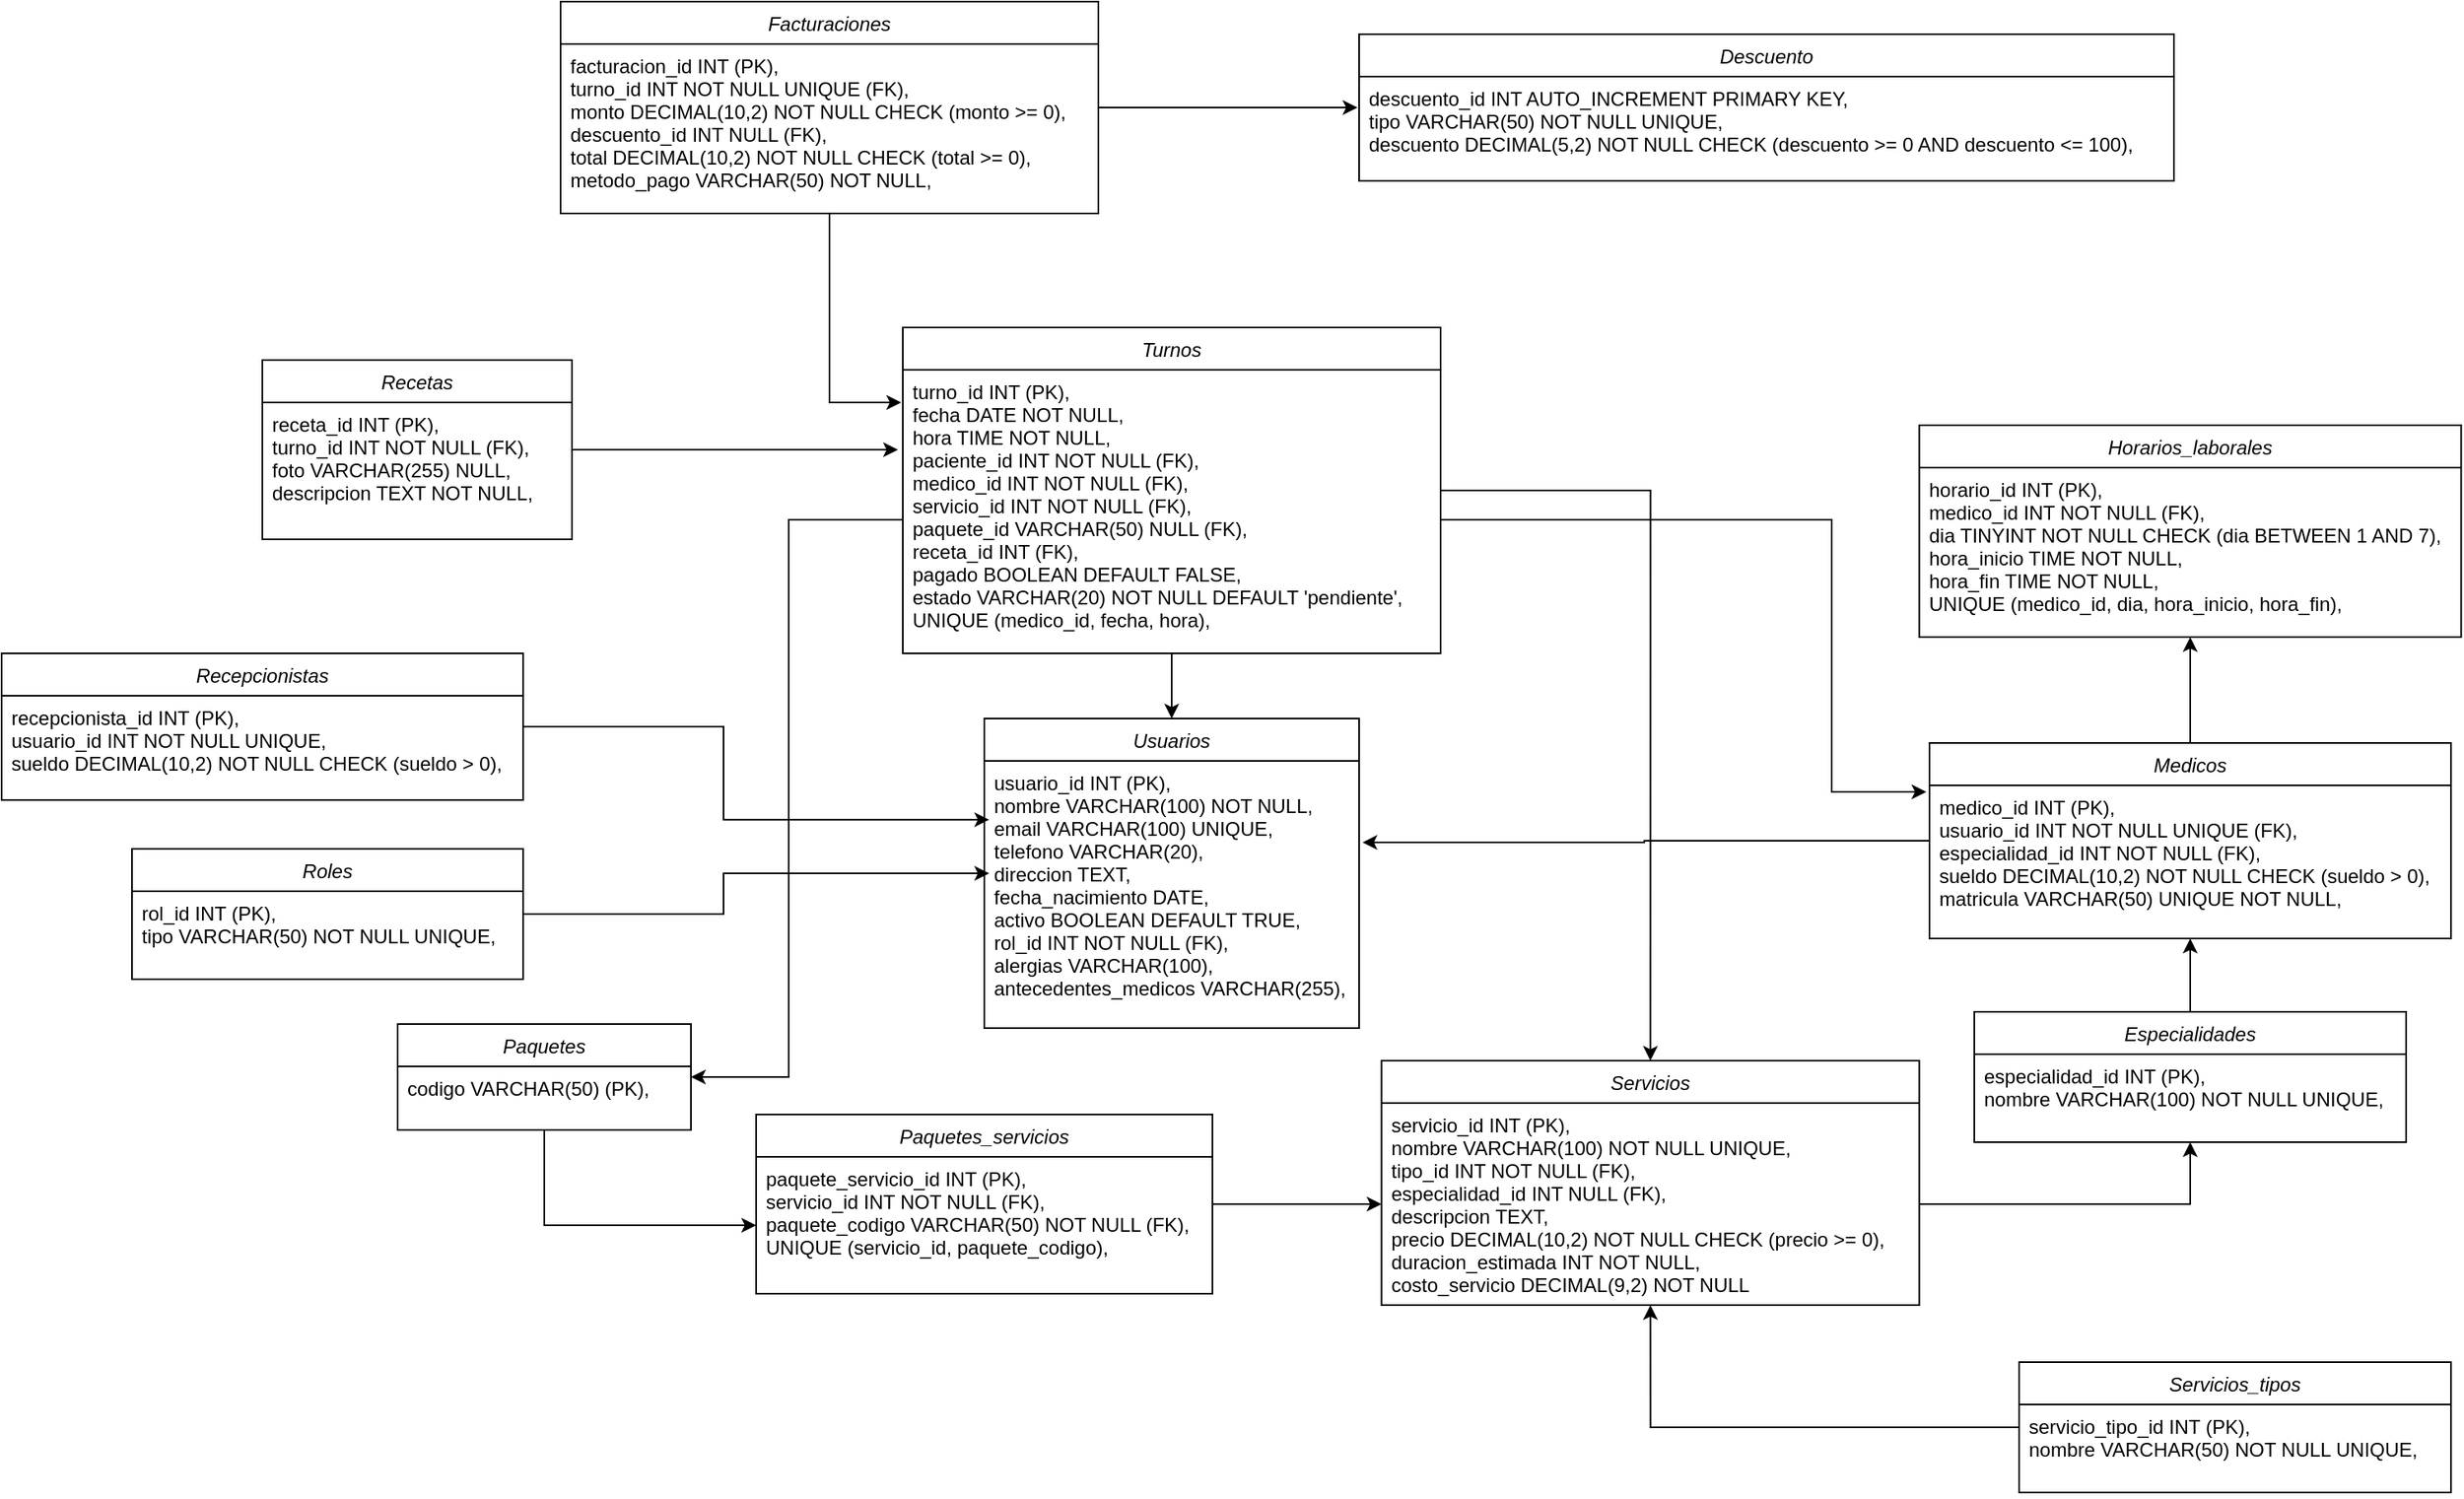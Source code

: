 <mxfile version="26.0.14">
  <diagram id="C5RBs43oDa-KdzZeNtuy" name="Page-1">
    <mxGraphModel dx="1947" dy="1639" grid="1" gridSize="10" guides="1" tooltips="1" connect="1" arrows="1" fold="1" page="1" pageScale="1" pageWidth="827" pageHeight="1169" math="0" shadow="0">
      <root>
        <mxCell id="WIyWlLk6GJQsqaUBKTNV-0" />
        <mxCell id="WIyWlLk6GJQsqaUBKTNV-1" parent="WIyWlLk6GJQsqaUBKTNV-0" />
        <mxCell id="zkfFHV4jXpPFQw0GAbJ--0" value="Roles" style="swimlane;fontStyle=2;align=center;verticalAlign=top;childLayout=stackLayout;horizontal=1;startSize=26;horizontalStack=0;resizeParent=1;resizeLast=0;collapsible=1;marginBottom=0;rounded=0;shadow=0;strokeWidth=1;" parent="WIyWlLk6GJQsqaUBKTNV-1" vertex="1">
          <mxGeometry x="-493" y="160" width="240" height="80" as="geometry">
            <mxRectangle x="230" y="140" width="160" height="26" as="alternateBounds" />
          </mxGeometry>
        </mxCell>
        <mxCell id="zkfFHV4jXpPFQw0GAbJ--1" value="rol_id INT (PK),&#xa;tipo VARCHAR(50) NOT NULL UNIQUE," style="text;align=left;verticalAlign=top;spacingLeft=4;spacingRight=4;overflow=hidden;rotatable=0;points=[[0,0.5],[1,0.5]];portConstraint=eastwest;" parent="zkfFHV4jXpPFQw0GAbJ--0" vertex="1">
          <mxGeometry y="26" width="240" height="54" as="geometry" />
        </mxCell>
        <mxCell id="quxACp_E_g0UHVCwFlpj-0" value="Usuarios" style="swimlane;fontStyle=2;align=center;verticalAlign=top;childLayout=stackLayout;horizontal=1;startSize=26;horizontalStack=0;resizeParent=1;resizeLast=0;collapsible=1;marginBottom=0;rounded=0;shadow=0;strokeWidth=1;" parent="WIyWlLk6GJQsqaUBKTNV-1" vertex="1">
          <mxGeometry x="30" y="80" width="230" height="190" as="geometry">
            <mxRectangle x="230" y="140" width="160" height="26" as="alternateBounds" />
          </mxGeometry>
        </mxCell>
        <mxCell id="quxACp_E_g0UHVCwFlpj-1" value="usuario_id INT (PK),&#xa;nombre VARCHAR(100) NOT NULL,&#xa;email VARCHAR(100) UNIQUE,&#xa;telefono VARCHAR(20),&#xa;direccion TEXT,&#xa;fecha_nacimiento DATE,&#xa;activo BOOLEAN DEFAULT TRUE,&#xa;rol_id INT NOT NULL (FK),&#xa;alergias VARCHAR(100),&#xa;antecedentes_medicos VARCHAR(255),&#xa;" style="text;align=left;verticalAlign=top;spacingLeft=4;spacingRight=4;overflow=hidden;rotatable=0;points=[[0,0.5],[1,0.5]];portConstraint=eastwest;" parent="quxACp_E_g0UHVCwFlpj-0" vertex="1">
          <mxGeometry y="26" width="230" height="164" as="geometry" />
        </mxCell>
        <mxCell id="quxACp_E_g0UHVCwFlpj-2" style="edgeStyle=orthogonalEdgeStyle;rounded=0;orthogonalLoop=1;jettySize=auto;html=1;entryX=0.013;entryY=0.421;entryDx=0;entryDy=0;entryPerimeter=0;" parent="WIyWlLk6GJQsqaUBKTNV-1" source="zkfFHV4jXpPFQw0GAbJ--0" target="quxACp_E_g0UHVCwFlpj-1" edge="1">
          <mxGeometry relative="1" as="geometry">
            <Array as="points">
              <mxPoint x="-130" y="200" />
              <mxPoint x="-130" y="175" />
            </Array>
          </mxGeometry>
        </mxCell>
        <mxCell id="quxACp_E_g0UHVCwFlpj-8" style="edgeStyle=orthogonalEdgeStyle;rounded=0;orthogonalLoop=1;jettySize=auto;html=1;entryX=0.5;entryY=1;entryDx=0;entryDy=0;" parent="WIyWlLk6GJQsqaUBKTNV-1" source="quxACp_E_g0UHVCwFlpj-3" target="quxACp_E_g0UHVCwFlpj-5" edge="1">
          <mxGeometry relative="1" as="geometry" />
        </mxCell>
        <mxCell id="quxACp_E_g0UHVCwFlpj-3" value="Especialidades" style="swimlane;fontStyle=2;align=center;verticalAlign=top;childLayout=stackLayout;horizontal=1;startSize=26;horizontalStack=0;resizeParent=1;resizeLast=0;collapsible=1;marginBottom=0;rounded=0;shadow=0;strokeWidth=1;" parent="WIyWlLk6GJQsqaUBKTNV-1" vertex="1">
          <mxGeometry x="637.5" y="260" width="265" height="80" as="geometry">
            <mxRectangle x="230" y="140" width="160" height="26" as="alternateBounds" />
          </mxGeometry>
        </mxCell>
        <mxCell id="quxACp_E_g0UHVCwFlpj-4" value="especialidad_id INT (PK),&#xa;nombre VARCHAR(100) NOT NULL UNIQUE," style="text;align=left;verticalAlign=top;spacingLeft=4;spacingRight=4;overflow=hidden;rotatable=0;points=[[0,0.5],[1,0.5]];portConstraint=eastwest;" parent="quxACp_E_g0UHVCwFlpj-3" vertex="1">
          <mxGeometry y="26" width="265" height="54" as="geometry" />
        </mxCell>
        <mxCell id="quxACp_E_g0UHVCwFlpj-11" style="edgeStyle=orthogonalEdgeStyle;rounded=0;orthogonalLoop=1;jettySize=auto;html=1;entryX=0.5;entryY=1;entryDx=0;entryDy=0;" parent="WIyWlLk6GJQsqaUBKTNV-1" source="quxACp_E_g0UHVCwFlpj-5" target="quxACp_E_g0UHVCwFlpj-9" edge="1">
          <mxGeometry relative="1" as="geometry" />
        </mxCell>
        <mxCell id="quxACp_E_g0UHVCwFlpj-5" value="Medicos" style="swimlane;fontStyle=2;align=center;verticalAlign=top;childLayout=stackLayout;horizontal=1;startSize=26;horizontalStack=0;resizeParent=1;resizeLast=0;collapsible=1;marginBottom=0;rounded=0;shadow=0;strokeWidth=1;" parent="WIyWlLk6GJQsqaUBKTNV-1" vertex="1">
          <mxGeometry x="610" y="95" width="320" height="120" as="geometry">
            <mxRectangle x="230" y="140" width="160" height="26" as="alternateBounds" />
          </mxGeometry>
        </mxCell>
        <mxCell id="quxACp_E_g0UHVCwFlpj-6" value="medico_id INT (PK),&#xa;usuario_id INT NOT NULL UNIQUE (FK),&#xa;especialidad_id INT NOT NULL (FK),&#xa;sueldo DECIMAL(10,2) NOT NULL CHECK (sueldo &gt; 0),&#xa;matricula VARCHAR(50) UNIQUE NOT NULL," style="text;align=left;verticalAlign=top;spacingLeft=4;spacingRight=4;overflow=hidden;rotatable=0;points=[[0,0.5],[1,0.5]];portConstraint=eastwest;" parent="quxACp_E_g0UHVCwFlpj-5" vertex="1">
          <mxGeometry y="26" width="320" height="94" as="geometry" />
        </mxCell>
        <mxCell id="quxACp_E_g0UHVCwFlpj-9" value="Horarios_laborales" style="swimlane;fontStyle=2;align=center;verticalAlign=top;childLayout=stackLayout;horizontal=1;startSize=26;horizontalStack=0;resizeParent=1;resizeLast=0;collapsible=1;marginBottom=0;rounded=0;shadow=0;strokeWidth=1;" parent="WIyWlLk6GJQsqaUBKTNV-1" vertex="1">
          <mxGeometry x="603.75" y="-100" width="332.5" height="130" as="geometry">
            <mxRectangle x="230" y="140" width="160" height="26" as="alternateBounds" />
          </mxGeometry>
        </mxCell>
        <mxCell id="quxACp_E_g0UHVCwFlpj-10" value="horario_id INT (PK),&#xa;medico_id INT NOT NULL (FK),&#xa;dia TINYINT NOT NULL CHECK (dia BETWEEN 1 AND 7),&#xa;hora_inicio TIME NOT NULL,&#xa;hora_fin TIME NOT NULL,&#xa;UNIQUE (medico_id, dia, hora_inicio, hora_fin)," style="text;align=left;verticalAlign=top;spacingLeft=4;spacingRight=4;overflow=hidden;rotatable=0;points=[[0,0.5],[1,0.5]];portConstraint=eastwest;" parent="quxACp_E_g0UHVCwFlpj-9" vertex="1">
          <mxGeometry y="26" width="332.5" height="104" as="geometry" />
        </mxCell>
        <mxCell id="quxACp_E_g0UHVCwFlpj-18" style="edgeStyle=orthogonalEdgeStyle;rounded=0;orthogonalLoop=1;jettySize=auto;html=1;entryX=0.5;entryY=1;entryDx=0;entryDy=0;" parent="WIyWlLk6GJQsqaUBKTNV-1" source="quxACp_E_g0UHVCwFlpj-12" target="quxACp_E_g0UHVCwFlpj-14" edge="1">
          <mxGeometry relative="1" as="geometry" />
        </mxCell>
        <mxCell id="quxACp_E_g0UHVCwFlpj-12" value="Servicios_tipos " style="swimlane;fontStyle=2;align=center;verticalAlign=top;childLayout=stackLayout;horizontal=1;startSize=26;horizontalStack=0;resizeParent=1;resizeLast=0;collapsible=1;marginBottom=0;rounded=0;shadow=0;strokeWidth=1;" parent="WIyWlLk6GJQsqaUBKTNV-1" vertex="1">
          <mxGeometry x="665" y="475" width="265" height="80" as="geometry">
            <mxRectangle x="230" y="140" width="160" height="26" as="alternateBounds" />
          </mxGeometry>
        </mxCell>
        <mxCell id="quxACp_E_g0UHVCwFlpj-13" value="servicio_tipo_id INT (PK),&#xa;nombre VARCHAR(50) NOT NULL UNIQUE," style="text;align=left;verticalAlign=top;spacingLeft=4;spacingRight=4;overflow=hidden;rotatable=0;points=[[0,0.5],[1,0.5]];portConstraint=eastwest;" parent="quxACp_E_g0UHVCwFlpj-12" vertex="1">
          <mxGeometry y="26" width="265" height="54" as="geometry" />
        </mxCell>
        <mxCell id="quxACp_E_g0UHVCwFlpj-14" value="Servicios" style="swimlane;fontStyle=2;align=center;verticalAlign=top;childLayout=stackLayout;horizontal=1;startSize=26;horizontalStack=0;resizeParent=1;resizeLast=0;collapsible=1;marginBottom=0;rounded=0;shadow=0;strokeWidth=1;" parent="WIyWlLk6GJQsqaUBKTNV-1" vertex="1">
          <mxGeometry x="273.75" y="290" width="330" height="150" as="geometry">
            <mxRectangle x="230" y="140" width="160" height="26" as="alternateBounds" />
          </mxGeometry>
        </mxCell>
        <mxCell id="quxACp_E_g0UHVCwFlpj-15" value="servicio_id INT (PK),&#xa;nombre VARCHAR(100) NOT NULL UNIQUE,&#xa;tipo_id INT NOT NULL (FK),&#xa;especialidad_id INT NULL (FK),&#xa;descripcion TEXT,&#xa;precio DECIMAL(10,2) NOT NULL CHECK (precio &gt;= 0),&#xa;duracion_estimada INT NOT NULL,&#xa;costo_servicio DECIMAL(9,2) NOT NULL" style="text;align=left;verticalAlign=top;spacingLeft=4;spacingRight=4;overflow=hidden;rotatable=0;points=[[0,0.5],[1,0.5]];portConstraint=eastwest;" parent="quxACp_E_g0UHVCwFlpj-14" vertex="1">
          <mxGeometry y="26" width="330" height="124" as="geometry" />
        </mxCell>
        <mxCell id="quxACp_E_g0UHVCwFlpj-16" style="edgeStyle=orthogonalEdgeStyle;rounded=0;orthogonalLoop=1;jettySize=auto;html=1;entryX=0.5;entryY=1;entryDx=0;entryDy=0;" parent="WIyWlLk6GJQsqaUBKTNV-1" source="quxACp_E_g0UHVCwFlpj-15" target="quxACp_E_g0UHVCwFlpj-3" edge="1">
          <mxGeometry relative="1" as="geometry" />
        </mxCell>
        <mxCell id="quxACp_E_g0UHVCwFlpj-50" style="edgeStyle=orthogonalEdgeStyle;rounded=0;orthogonalLoop=1;jettySize=auto;html=1;entryX=0;entryY=0.5;entryDx=0;entryDy=0;" parent="WIyWlLk6GJQsqaUBKTNV-1" source="quxACp_E_g0UHVCwFlpj-19" target="quxACp_E_g0UHVCwFlpj-22" edge="1">
          <mxGeometry relative="1" as="geometry" />
        </mxCell>
        <mxCell id="quxACp_E_g0UHVCwFlpj-19" value="Paquetes" style="swimlane;fontStyle=2;align=center;verticalAlign=top;childLayout=stackLayout;horizontal=1;startSize=26;horizontalStack=0;resizeParent=1;resizeLast=0;collapsible=1;marginBottom=0;rounded=0;shadow=0;strokeWidth=1;" parent="WIyWlLk6GJQsqaUBKTNV-1" vertex="1">
          <mxGeometry x="-330" y="267.5" width="180" height="65" as="geometry">
            <mxRectangle x="230" y="140" width="160" height="26" as="alternateBounds" />
          </mxGeometry>
        </mxCell>
        <mxCell id="quxACp_E_g0UHVCwFlpj-20" value="codigo VARCHAR(50) (PK)," style="text;align=left;verticalAlign=top;spacingLeft=4;spacingRight=4;overflow=hidden;rotatable=0;points=[[0,0.5],[1,0.5]];portConstraint=eastwest;" parent="quxACp_E_g0UHVCwFlpj-19" vertex="1">
          <mxGeometry y="26" width="180" height="34" as="geometry" />
        </mxCell>
        <mxCell id="quxACp_E_g0UHVCwFlpj-49" style="edgeStyle=orthogonalEdgeStyle;rounded=0;orthogonalLoop=1;jettySize=auto;html=1;entryX=0;entryY=0.5;entryDx=0;entryDy=0;" parent="WIyWlLk6GJQsqaUBKTNV-1" source="quxACp_E_g0UHVCwFlpj-21" target="quxACp_E_g0UHVCwFlpj-15" edge="1">
          <mxGeometry relative="1" as="geometry" />
        </mxCell>
        <mxCell id="quxACp_E_g0UHVCwFlpj-21" value="Paquetes_servicios" style="swimlane;fontStyle=2;align=center;verticalAlign=top;childLayout=stackLayout;horizontal=1;startSize=26;horizontalStack=0;resizeParent=1;resizeLast=0;collapsible=1;marginBottom=0;rounded=0;shadow=0;strokeWidth=1;" parent="WIyWlLk6GJQsqaUBKTNV-1" vertex="1">
          <mxGeometry x="-110" y="323" width="280" height="110" as="geometry">
            <mxRectangle x="230" y="140" width="160" height="26" as="alternateBounds" />
          </mxGeometry>
        </mxCell>
        <mxCell id="quxACp_E_g0UHVCwFlpj-22" value="paquete_servicio_id INT (PK),&#xa;servicio_id INT NOT NULL (FK),&#xa;paquete_codigo VARCHAR(50) NOT NULL (FK),&#xa;UNIQUE (servicio_id, paquete_codigo)," style="text;align=left;verticalAlign=top;spacingLeft=4;spacingRight=4;overflow=hidden;rotatable=0;points=[[0,0.5],[1,0.5]];portConstraint=eastwest;" parent="quxACp_E_g0UHVCwFlpj-21" vertex="1">
          <mxGeometry y="26" width="280" height="84" as="geometry" />
        </mxCell>
        <mxCell id="quxACp_E_g0UHVCwFlpj-34" style="edgeStyle=orthogonalEdgeStyle;rounded=0;orthogonalLoop=1;jettySize=auto;html=1;entryX=0.5;entryY=0;entryDx=0;entryDy=0;" parent="WIyWlLk6GJQsqaUBKTNV-1" source="quxACp_E_g0UHVCwFlpj-28" target="quxACp_E_g0UHVCwFlpj-0" edge="1">
          <mxGeometry relative="1" as="geometry" />
        </mxCell>
        <mxCell id="quxACp_E_g0UHVCwFlpj-28" value="Turnos" style="swimlane;fontStyle=2;align=center;verticalAlign=top;childLayout=stackLayout;horizontal=1;startSize=26;horizontalStack=0;resizeParent=1;resizeLast=0;collapsible=1;marginBottom=0;rounded=0;shadow=0;strokeWidth=1;" parent="WIyWlLk6GJQsqaUBKTNV-1" vertex="1">
          <mxGeometry x="-20" y="-160" width="330" height="200" as="geometry">
            <mxRectangle x="230" y="140" width="160" height="26" as="alternateBounds" />
          </mxGeometry>
        </mxCell>
        <mxCell id="quxACp_E_g0UHVCwFlpj-29" value="turno_id INT (PK),&#xa;fecha DATE NOT NULL,&#xa;hora TIME NOT NULL,&#xa;paciente_id INT NOT NULL (FK),&#xa;medico_id INT NOT NULL (FK),&#xa;servicio_id INT NOT NULL (FK),&#xa;paquete_id VARCHAR(50) NULL (FK),&#xa;receta_id INT (FK),&#xa;pagado BOOLEAN DEFAULT FALSE,&#xa;estado VARCHAR(20) NOT NULL DEFAULT &#39;pendiente&#39;,&#xa;UNIQUE (medico_id, fecha, hora)," style="text;align=left;verticalAlign=top;spacingLeft=4;spacingRight=4;overflow=hidden;rotatable=0;points=[[0,0.5],[1,0.5]];portConstraint=eastwest;" parent="quxACp_E_g0UHVCwFlpj-28" vertex="1">
          <mxGeometry y="26" width="330" height="164" as="geometry" />
        </mxCell>
        <mxCell id="quxACp_E_g0UHVCwFlpj-32" style="edgeStyle=orthogonalEdgeStyle;rounded=0;orthogonalLoop=1;jettySize=auto;html=1;entryX=-0.006;entryY=0.043;entryDx=0;entryDy=0;entryPerimeter=0;" parent="WIyWlLk6GJQsqaUBKTNV-1" source="quxACp_E_g0UHVCwFlpj-29" target="quxACp_E_g0UHVCwFlpj-6" edge="1">
          <mxGeometry relative="1" as="geometry">
            <Array as="points">
              <mxPoint x="550" y="-42" />
              <mxPoint x="550" y="125" />
            </Array>
          </mxGeometry>
        </mxCell>
        <mxCell id="quxACp_E_g0UHVCwFlpj-33" style="edgeStyle=orthogonalEdgeStyle;rounded=0;orthogonalLoop=1;jettySize=auto;html=1;entryX=0.5;entryY=0;entryDx=0;entryDy=0;" parent="WIyWlLk6GJQsqaUBKTNV-1" source="quxACp_E_g0UHVCwFlpj-29" target="quxACp_E_g0UHVCwFlpj-14" edge="1">
          <mxGeometry relative="1" as="geometry">
            <Array as="points">
              <mxPoint x="439" y="-60" />
            </Array>
          </mxGeometry>
        </mxCell>
        <mxCell id="quxACp_E_g0UHVCwFlpj-35" style="edgeStyle=orthogonalEdgeStyle;rounded=0;orthogonalLoop=1;jettySize=auto;html=1;entryX=1.009;entryY=0.305;entryDx=0;entryDy=0;entryPerimeter=0;" parent="WIyWlLk6GJQsqaUBKTNV-1" source="quxACp_E_g0UHVCwFlpj-5" target="quxACp_E_g0UHVCwFlpj-1" edge="1">
          <mxGeometry relative="1" as="geometry" />
        </mxCell>
        <mxCell id="quxACp_E_g0UHVCwFlpj-36" style="edgeStyle=orthogonalEdgeStyle;rounded=0;orthogonalLoop=1;jettySize=auto;html=1;" parent="WIyWlLk6GJQsqaUBKTNV-1" source="quxACp_E_g0UHVCwFlpj-29" edge="1">
          <mxGeometry relative="1" as="geometry">
            <mxPoint x="-150" y="300" as="targetPoint" />
            <Array as="points">
              <mxPoint x="-90" y="-42" />
              <mxPoint x="-90" y="300" />
              <mxPoint x="-150" y="300" />
            </Array>
          </mxGeometry>
        </mxCell>
        <mxCell id="quxACp_E_g0UHVCwFlpj-37" value="Descuento" style="swimlane;fontStyle=2;align=center;verticalAlign=top;childLayout=stackLayout;horizontal=1;startSize=26;horizontalStack=0;resizeParent=1;resizeLast=0;collapsible=1;marginBottom=0;rounded=0;shadow=0;strokeWidth=1;" parent="WIyWlLk6GJQsqaUBKTNV-1" vertex="1">
          <mxGeometry x="260" y="-340" width="500" height="90" as="geometry">
            <mxRectangle x="230" y="140" width="160" height="26" as="alternateBounds" />
          </mxGeometry>
        </mxCell>
        <mxCell id="quxACp_E_g0UHVCwFlpj-38" value="descuento_id INT AUTO_INCREMENT PRIMARY KEY,&#xa;tipo VARCHAR(50) NOT NULL UNIQUE,&#xa;descuento DECIMAL(5,2) NOT NULL CHECK (descuento &gt;= 0 AND descuento &lt;= 100)," style="text;align=left;verticalAlign=top;spacingLeft=4;spacingRight=4;overflow=hidden;rotatable=0;points=[[0,0.5],[1,0.5]];portConstraint=eastwest;" parent="quxACp_E_g0UHVCwFlpj-37" vertex="1">
          <mxGeometry y="26" width="500" height="64" as="geometry" />
        </mxCell>
        <mxCell id="quxACp_E_g0UHVCwFlpj-39" value="Facturaciones" style="swimlane;fontStyle=2;align=center;verticalAlign=top;childLayout=stackLayout;horizontal=1;startSize=26;horizontalStack=0;resizeParent=1;resizeLast=0;collapsible=1;marginBottom=0;rounded=0;shadow=0;strokeWidth=1;" parent="WIyWlLk6GJQsqaUBKTNV-1" vertex="1">
          <mxGeometry x="-230" y="-360" width="330" height="130" as="geometry">
            <mxRectangle x="230" y="140" width="160" height="26" as="alternateBounds" />
          </mxGeometry>
        </mxCell>
        <mxCell id="quxACp_E_g0UHVCwFlpj-40" value="facturacion_id INT (PK),&#xa;turno_id INT NOT NULL UNIQUE (FK),&#xa;monto DECIMAL(10,2) NOT NULL CHECK (monto &gt;= 0),&#xa;descuento_id INT NULL (FK),&#xa;total DECIMAL(10,2) NOT NULL CHECK (total &gt;= 0),&#xa;metodo_pago VARCHAR(50) NOT NULL," style="text;align=left;verticalAlign=top;spacingLeft=4;spacingRight=4;overflow=hidden;rotatable=0;points=[[0,0.5],[1,0.5]];portConstraint=eastwest;" parent="quxACp_E_g0UHVCwFlpj-39" vertex="1">
          <mxGeometry y="26" width="330" height="104" as="geometry" />
        </mxCell>
        <mxCell id="quxACp_E_g0UHVCwFlpj-41" style="edgeStyle=orthogonalEdgeStyle;rounded=0;orthogonalLoop=1;jettySize=auto;html=1;entryX=-0.003;entryY=0.122;entryDx=0;entryDy=0;entryPerimeter=0;" parent="WIyWlLk6GJQsqaUBKTNV-1" source="quxACp_E_g0UHVCwFlpj-39" target="quxACp_E_g0UHVCwFlpj-29" edge="1">
          <mxGeometry relative="1" as="geometry" />
        </mxCell>
        <mxCell id="quxACp_E_g0UHVCwFlpj-42" style="edgeStyle=orthogonalEdgeStyle;rounded=0;orthogonalLoop=1;jettySize=auto;html=1;entryX=-0.002;entryY=0.297;entryDx=0;entryDy=0;entryPerimeter=0;" parent="WIyWlLk6GJQsqaUBKTNV-1" source="quxACp_E_g0UHVCwFlpj-39" target="quxACp_E_g0UHVCwFlpj-38" edge="1">
          <mxGeometry relative="1" as="geometry" />
        </mxCell>
        <mxCell id="quxACp_E_g0UHVCwFlpj-43" value="Recetas" style="swimlane;fontStyle=2;align=center;verticalAlign=top;childLayout=stackLayout;horizontal=1;startSize=26;horizontalStack=0;resizeParent=1;resizeLast=0;collapsible=1;marginBottom=0;rounded=0;shadow=0;strokeWidth=1;" parent="WIyWlLk6GJQsqaUBKTNV-1" vertex="1">
          <mxGeometry x="-413" y="-140" width="190" height="110" as="geometry">
            <mxRectangle x="230" y="140" width="160" height="26" as="alternateBounds" />
          </mxGeometry>
        </mxCell>
        <mxCell id="quxACp_E_g0UHVCwFlpj-44" value="receta_id INT (PK),&#xa;turno_id INT NOT NULL (FK),&#xa;foto VARCHAR(255) NULL,&#xa;descripcion TEXT NOT NULL," style="text;align=left;verticalAlign=top;spacingLeft=4;spacingRight=4;overflow=hidden;rotatable=0;points=[[0,0.5],[1,0.5]];portConstraint=eastwest;" parent="quxACp_E_g0UHVCwFlpj-43" vertex="1">
          <mxGeometry y="26" width="190" height="84" as="geometry" />
        </mxCell>
        <mxCell id="quxACp_E_g0UHVCwFlpj-45" style="edgeStyle=orthogonalEdgeStyle;rounded=0;orthogonalLoop=1;jettySize=auto;html=1;entryX=-0.009;entryY=0.299;entryDx=0;entryDy=0;entryPerimeter=0;" parent="WIyWlLk6GJQsqaUBKTNV-1" source="quxACp_E_g0UHVCwFlpj-43" target="quxACp_E_g0UHVCwFlpj-29" edge="1">
          <mxGeometry relative="1" as="geometry" />
        </mxCell>
        <mxCell id="quxACp_E_g0UHVCwFlpj-46" value="Recepcionistas" style="swimlane;fontStyle=2;align=center;verticalAlign=top;childLayout=stackLayout;horizontal=1;startSize=26;horizontalStack=0;resizeParent=1;resizeLast=0;collapsible=1;marginBottom=0;rounded=0;shadow=0;strokeWidth=1;" parent="WIyWlLk6GJQsqaUBKTNV-1" vertex="1">
          <mxGeometry x="-573" y="40" width="320" height="90" as="geometry">
            <mxRectangle x="230" y="140" width="160" height="26" as="alternateBounds" />
          </mxGeometry>
        </mxCell>
        <mxCell id="quxACp_E_g0UHVCwFlpj-47" value="recepcionista_id INT (PK),&#xa;usuario_id INT NOT NULL UNIQUE,&#xa;sueldo DECIMAL(10,2) NOT NULL CHECK (sueldo &gt; 0)," style="text;align=left;verticalAlign=top;spacingLeft=4;spacingRight=4;overflow=hidden;rotatable=0;points=[[0,0.5],[1,0.5]];portConstraint=eastwest;" parent="quxACp_E_g0UHVCwFlpj-46" vertex="1">
          <mxGeometry y="26" width="320" height="64" as="geometry" />
        </mxCell>
        <mxCell id="quxACp_E_g0UHVCwFlpj-48" style="edgeStyle=orthogonalEdgeStyle;rounded=0;orthogonalLoop=1;jettySize=auto;html=1;entryX=0.013;entryY=0.22;entryDx=0;entryDy=0;entryPerimeter=0;" parent="WIyWlLk6GJQsqaUBKTNV-1" source="quxACp_E_g0UHVCwFlpj-46" target="quxACp_E_g0UHVCwFlpj-1" edge="1">
          <mxGeometry relative="1" as="geometry">
            <Array as="points">
              <mxPoint x="-130" y="85" />
              <mxPoint x="-130" y="142" />
            </Array>
          </mxGeometry>
        </mxCell>
      </root>
    </mxGraphModel>
  </diagram>
</mxfile>
